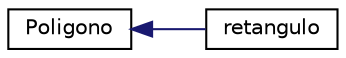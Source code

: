 digraph "Representação gráfica da hiearquia da classe"
{
  edge [fontname="Helvetica",fontsize="10",labelfontname="Helvetica",labelfontsize="10"];
  node [fontname="Helvetica",fontsize="10",shape=record];
  rankdir="LR";
  Node0 [label="Poligono",height=0.2,width=0.4,color="black", fillcolor="white", style="filled",URL="$dd/dfe/class_poligono.html",tooltip="é uma classe que representa poligonos convexos com no maximo 100 vertices. "];
  Node0 -> Node1 [dir="back",color="midnightblue",fontsize="10",style="solid",fontname="Helvetica"];
  Node1 [label="retangulo",height=0.2,width=0.4,color="black", fillcolor="white", style="filled",URL="$d1/df2/classretangulo.html",tooltip="é uma subclasse derivada da classe Polígono que representa um retângulo. "];
}
